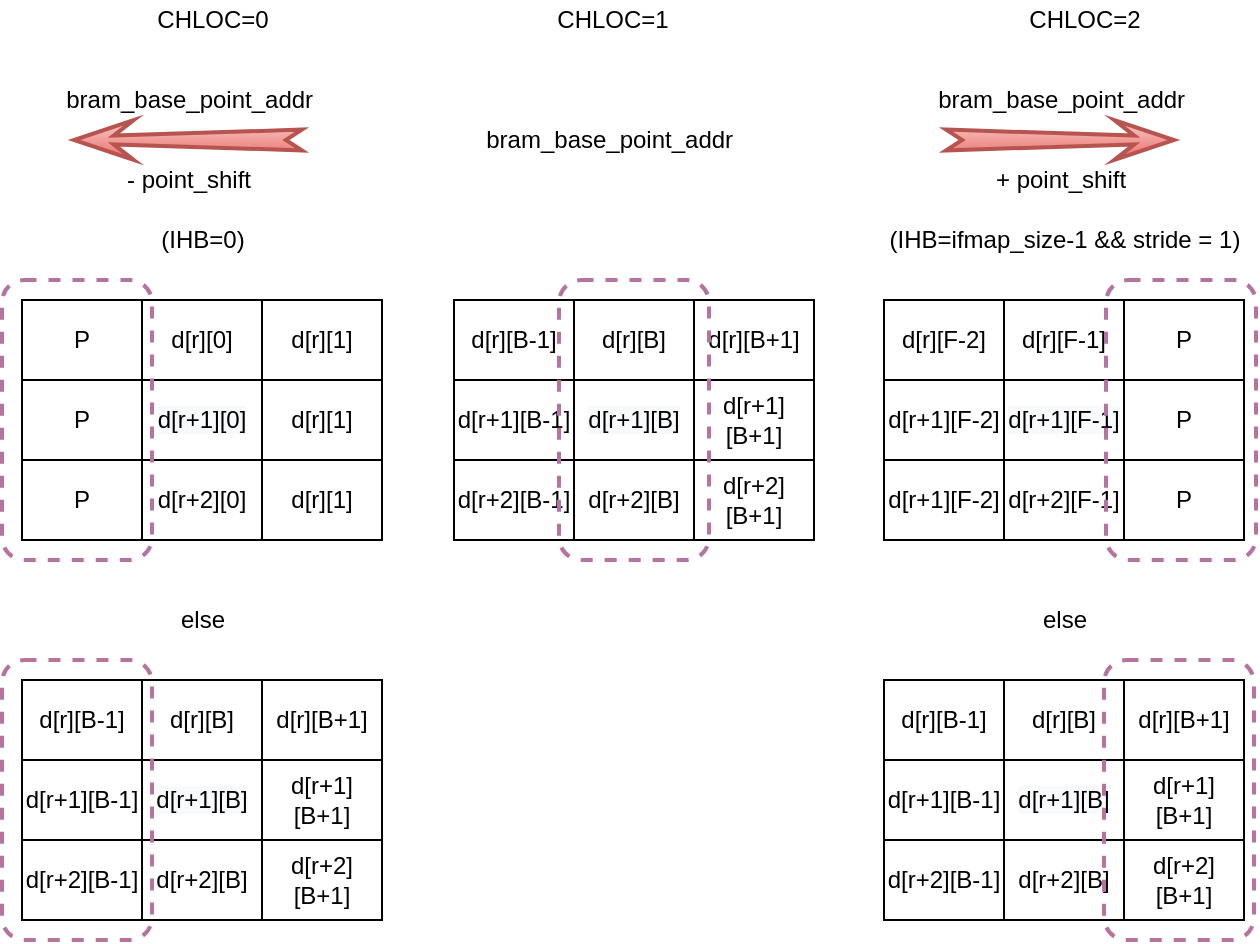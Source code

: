 <mxfile version="14.6.13" type="device"><diagram id="JHgOBHF48yr2PTAJWAAP" name="Page-1"><mxGraphModel dx="1024" dy="592" grid="1" gridSize="10" guides="1" tooltips="1" connect="1" arrows="1" fold="1" page="1" pageScale="1" pageWidth="827" pageHeight="1169" math="0" shadow="0"><root><mxCell id="0"/><mxCell id="1" parent="0"/><mxCell id="UQ8dB_kS0dN3fZ-3rfBx-1" value="" style="shape=table;html=1;whiteSpace=wrap;startSize=0;container=1;collapsible=0;childLayout=tableLayout;" vertex="1" parent="1"><mxGeometry x="84" y="220" width="180" height="120" as="geometry"/></mxCell><mxCell id="UQ8dB_kS0dN3fZ-3rfBx-2" value="" style="shape=partialRectangle;html=1;whiteSpace=wrap;collapsible=0;dropTarget=0;pointerEvents=0;fillColor=none;top=0;left=0;bottom=0;right=0;points=[[0,0.5],[1,0.5]];portConstraint=eastwest;" vertex="1" parent="UQ8dB_kS0dN3fZ-3rfBx-1"><mxGeometry width="180" height="40" as="geometry"/></mxCell><mxCell id="UQ8dB_kS0dN3fZ-3rfBx-3" value="P" style="shape=partialRectangle;html=1;whiteSpace=wrap;connectable=0;overflow=hidden;fillColor=none;top=0;left=0;bottom=0;right=0;" vertex="1" parent="UQ8dB_kS0dN3fZ-3rfBx-2"><mxGeometry width="60" height="40" as="geometry"/></mxCell><mxCell id="UQ8dB_kS0dN3fZ-3rfBx-4" value="d[r][0]" style="shape=partialRectangle;html=1;whiteSpace=wrap;connectable=0;overflow=hidden;fillColor=none;top=0;left=0;bottom=0;right=0;" vertex="1" parent="UQ8dB_kS0dN3fZ-3rfBx-2"><mxGeometry x="60" width="60" height="40" as="geometry"/></mxCell><mxCell id="UQ8dB_kS0dN3fZ-3rfBx-5" value="&lt;span&gt;d[r][1]&lt;/span&gt;" style="shape=partialRectangle;html=1;whiteSpace=wrap;connectable=0;overflow=hidden;fillColor=none;top=0;left=0;bottom=0;right=0;" vertex="1" parent="UQ8dB_kS0dN3fZ-3rfBx-2"><mxGeometry x="120" width="60" height="40" as="geometry"/></mxCell><mxCell id="UQ8dB_kS0dN3fZ-3rfBx-6" value="" style="shape=partialRectangle;html=1;whiteSpace=wrap;collapsible=0;dropTarget=0;pointerEvents=0;fillColor=none;top=0;left=0;bottom=0;right=0;points=[[0,0.5],[1,0.5]];portConstraint=eastwest;" vertex="1" parent="UQ8dB_kS0dN3fZ-3rfBx-1"><mxGeometry y="40" width="180" height="40" as="geometry"/></mxCell><mxCell id="UQ8dB_kS0dN3fZ-3rfBx-7" value="P" style="shape=partialRectangle;html=1;whiteSpace=wrap;connectable=0;overflow=hidden;fillColor=none;top=0;left=0;bottom=0;right=0;" vertex="1" parent="UQ8dB_kS0dN3fZ-3rfBx-6"><mxGeometry width="60" height="40" as="geometry"/></mxCell><mxCell id="UQ8dB_kS0dN3fZ-3rfBx-8" value="&lt;span style=&quot;color: rgb(0 , 0 , 0) ; font-family: &amp;#34;helvetica&amp;#34; ; font-size: 12px ; font-style: normal ; font-weight: 400 ; letter-spacing: normal ; text-align: center ; text-indent: 0px ; text-transform: none ; word-spacing: 0px ; background-color: rgb(248 , 249 , 250) ; display: inline ; float: none&quot;&gt;d[r+1][0]&lt;/span&gt;" style="shape=partialRectangle;html=1;whiteSpace=wrap;connectable=0;overflow=hidden;fillColor=none;top=0;left=0;bottom=0;right=0;" vertex="1" parent="UQ8dB_kS0dN3fZ-3rfBx-6"><mxGeometry x="60" width="60" height="40" as="geometry"/></mxCell><mxCell id="UQ8dB_kS0dN3fZ-3rfBx-9" value="&lt;span&gt;d[r][1]&lt;/span&gt;" style="shape=partialRectangle;html=1;whiteSpace=wrap;connectable=0;overflow=hidden;fillColor=none;top=0;left=0;bottom=0;right=0;" vertex="1" parent="UQ8dB_kS0dN3fZ-3rfBx-6"><mxGeometry x="120" width="60" height="40" as="geometry"/></mxCell><mxCell id="UQ8dB_kS0dN3fZ-3rfBx-10" value="" style="shape=partialRectangle;html=1;whiteSpace=wrap;collapsible=0;dropTarget=0;pointerEvents=0;fillColor=none;top=0;left=0;bottom=0;right=0;points=[[0,0.5],[1,0.5]];portConstraint=eastwest;" vertex="1" parent="UQ8dB_kS0dN3fZ-3rfBx-1"><mxGeometry y="80" width="180" height="40" as="geometry"/></mxCell><mxCell id="UQ8dB_kS0dN3fZ-3rfBx-11" value="P" style="shape=partialRectangle;html=1;whiteSpace=wrap;connectable=0;overflow=hidden;fillColor=none;top=0;left=0;bottom=0;right=0;" vertex="1" parent="UQ8dB_kS0dN3fZ-3rfBx-10"><mxGeometry width="60" height="40" as="geometry"/></mxCell><mxCell id="UQ8dB_kS0dN3fZ-3rfBx-12" value="&lt;span&gt;d[r+2][0]&lt;/span&gt;" style="shape=partialRectangle;html=1;whiteSpace=wrap;connectable=0;overflow=hidden;fillColor=none;top=0;left=0;bottom=0;right=0;" vertex="1" parent="UQ8dB_kS0dN3fZ-3rfBx-10"><mxGeometry x="60" width="60" height="40" as="geometry"/></mxCell><mxCell id="UQ8dB_kS0dN3fZ-3rfBx-13" value="&lt;span&gt;d[r][1]&lt;/span&gt;" style="shape=partialRectangle;html=1;whiteSpace=wrap;connectable=0;overflow=hidden;fillColor=none;top=0;left=0;bottom=0;right=0;" vertex="1" parent="UQ8dB_kS0dN3fZ-3rfBx-10"><mxGeometry x="120" width="60" height="40" as="geometry"/></mxCell><mxCell id="UQ8dB_kS0dN3fZ-3rfBx-18" value="(IHB=0)" style="text;html=1;align=center;verticalAlign=middle;resizable=0;points=[];autosize=1;strokeColor=none;" vertex="1" parent="1"><mxGeometry x="144" y="180" width="60" height="20" as="geometry"/></mxCell><mxCell id="UQ8dB_kS0dN3fZ-3rfBx-19" value="CHLOC=0" style="text;html=1;align=center;verticalAlign=middle;resizable=0;points=[];autosize=1;strokeColor=none;" vertex="1" parent="1"><mxGeometry x="144" y="70" width="70" height="20" as="geometry"/></mxCell><mxCell id="UQ8dB_kS0dN3fZ-3rfBx-23" value="" style="rounded=1;whiteSpace=wrap;html=1;fillColor=none;dashed=1;strokeWidth=2;strokeColor=#B5739D;" vertex="1" parent="1"><mxGeometry x="74" y="210" width="75" height="140" as="geometry"/></mxCell><mxCell id="UQ8dB_kS0dN3fZ-3rfBx-54" value="" style="shape=table;html=1;whiteSpace=wrap;startSize=0;container=1;collapsible=0;childLayout=tableLayout;" vertex="1" parent="1"><mxGeometry x="515" y="220" width="180" height="120" as="geometry"/></mxCell><mxCell id="UQ8dB_kS0dN3fZ-3rfBx-55" value="" style="shape=partialRectangle;html=1;whiteSpace=wrap;collapsible=0;dropTarget=0;pointerEvents=0;fillColor=none;top=0;left=0;bottom=0;right=0;points=[[0,0.5],[1,0.5]];portConstraint=eastwest;" vertex="1" parent="UQ8dB_kS0dN3fZ-3rfBx-54"><mxGeometry width="180" height="40" as="geometry"/></mxCell><mxCell id="UQ8dB_kS0dN3fZ-3rfBx-56" value="d[r][F-2]" style="shape=partialRectangle;html=1;whiteSpace=wrap;connectable=0;overflow=hidden;fillColor=none;top=0;left=0;bottom=0;right=0;" vertex="1" parent="UQ8dB_kS0dN3fZ-3rfBx-55"><mxGeometry width="60" height="40" as="geometry"/></mxCell><mxCell id="UQ8dB_kS0dN3fZ-3rfBx-57" value="d[r][F-1]" style="shape=partialRectangle;html=1;whiteSpace=wrap;connectable=0;overflow=hidden;fillColor=none;top=0;left=0;bottom=0;right=0;" vertex="1" parent="UQ8dB_kS0dN3fZ-3rfBx-55"><mxGeometry x="60" width="60" height="40" as="geometry"/></mxCell><mxCell id="UQ8dB_kS0dN3fZ-3rfBx-58" value="&lt;span&gt;P&lt;/span&gt;" style="shape=partialRectangle;html=1;whiteSpace=wrap;connectable=0;overflow=hidden;fillColor=none;top=0;left=0;bottom=0;right=0;" vertex="1" parent="UQ8dB_kS0dN3fZ-3rfBx-55"><mxGeometry x="120" width="60" height="40" as="geometry"/></mxCell><mxCell id="UQ8dB_kS0dN3fZ-3rfBx-59" value="" style="shape=partialRectangle;html=1;whiteSpace=wrap;collapsible=0;dropTarget=0;pointerEvents=0;fillColor=none;top=0;left=0;bottom=0;right=0;points=[[0,0.5],[1,0.5]];portConstraint=eastwest;" vertex="1" parent="UQ8dB_kS0dN3fZ-3rfBx-54"><mxGeometry y="40" width="180" height="40" as="geometry"/></mxCell><mxCell id="UQ8dB_kS0dN3fZ-3rfBx-60" value="d[r+1][F-2]" style="shape=partialRectangle;html=1;whiteSpace=wrap;connectable=0;overflow=hidden;fillColor=none;top=0;left=0;bottom=0;right=0;" vertex="1" parent="UQ8dB_kS0dN3fZ-3rfBx-59"><mxGeometry width="60" height="40" as="geometry"/></mxCell><mxCell id="UQ8dB_kS0dN3fZ-3rfBx-61" value="&lt;span style=&quot;color: rgb(0 , 0 , 0) ; font-family: &amp;#34;helvetica&amp;#34; ; font-size: 12px ; font-style: normal ; font-weight: 400 ; letter-spacing: normal ; text-align: center ; text-indent: 0px ; text-transform: none ; word-spacing: 0px ; background-color: rgb(248 , 249 , 250) ; display: inline ; float: none&quot;&gt;d[r+1][F-1]&lt;/span&gt;" style="shape=partialRectangle;html=1;whiteSpace=wrap;connectable=0;overflow=hidden;fillColor=none;top=0;left=0;bottom=0;right=0;" vertex="1" parent="UQ8dB_kS0dN3fZ-3rfBx-59"><mxGeometry x="60" width="60" height="40" as="geometry"/></mxCell><mxCell id="UQ8dB_kS0dN3fZ-3rfBx-62" value="&lt;span&gt;P&lt;/span&gt;" style="shape=partialRectangle;html=1;whiteSpace=wrap;connectable=0;overflow=hidden;fillColor=none;top=0;left=0;bottom=0;right=0;" vertex="1" parent="UQ8dB_kS0dN3fZ-3rfBx-59"><mxGeometry x="120" width="60" height="40" as="geometry"/></mxCell><mxCell id="UQ8dB_kS0dN3fZ-3rfBx-63" value="" style="shape=partialRectangle;html=1;whiteSpace=wrap;collapsible=0;dropTarget=0;pointerEvents=0;fillColor=none;top=0;left=0;bottom=0;right=0;points=[[0,0.5],[1,0.5]];portConstraint=eastwest;" vertex="1" parent="UQ8dB_kS0dN3fZ-3rfBx-54"><mxGeometry y="80" width="180" height="40" as="geometry"/></mxCell><mxCell id="UQ8dB_kS0dN3fZ-3rfBx-64" value="d[r+1][F-2]" style="shape=partialRectangle;html=1;whiteSpace=wrap;connectable=0;overflow=hidden;fillColor=none;top=0;left=0;bottom=0;right=0;" vertex="1" parent="UQ8dB_kS0dN3fZ-3rfBx-63"><mxGeometry width="60" height="40" as="geometry"/></mxCell><mxCell id="UQ8dB_kS0dN3fZ-3rfBx-65" value="&lt;span&gt;d[r+2][F-1]&lt;/span&gt;" style="shape=partialRectangle;html=1;whiteSpace=wrap;connectable=0;overflow=hidden;fillColor=none;top=0;left=0;bottom=0;right=0;" vertex="1" parent="UQ8dB_kS0dN3fZ-3rfBx-63"><mxGeometry x="60" width="60" height="40" as="geometry"/></mxCell><mxCell id="UQ8dB_kS0dN3fZ-3rfBx-66" value="&lt;span&gt;P&lt;/span&gt;" style="shape=partialRectangle;html=1;whiteSpace=wrap;connectable=0;overflow=hidden;fillColor=none;top=0;left=0;bottom=0;right=0;" vertex="1" parent="UQ8dB_kS0dN3fZ-3rfBx-63"><mxGeometry x="120" width="60" height="40" as="geometry"/></mxCell><mxCell id="UQ8dB_kS0dN3fZ-3rfBx-67" value="(IHB=ifmap_size-1 &amp;amp;&amp;amp; stride = 1)" style="text;html=1;align=center;verticalAlign=middle;resizable=0;points=[];autosize=1;strokeColor=none;" vertex="1" parent="1"><mxGeometry x="510" y="180" width="190" height="20" as="geometry"/></mxCell><mxCell id="UQ8dB_kS0dN3fZ-3rfBx-69" value="" style="shape=table;html=1;whiteSpace=wrap;startSize=0;container=1;collapsible=0;childLayout=tableLayout;" vertex="1" parent="1"><mxGeometry x="84" y="410" width="180" height="120" as="geometry"/></mxCell><mxCell id="UQ8dB_kS0dN3fZ-3rfBx-70" value="" style="shape=partialRectangle;html=1;whiteSpace=wrap;collapsible=0;dropTarget=0;pointerEvents=0;fillColor=none;top=0;left=0;bottom=0;right=0;points=[[0,0.5],[1,0.5]];portConstraint=eastwest;" vertex="1" parent="UQ8dB_kS0dN3fZ-3rfBx-69"><mxGeometry width="180" height="40" as="geometry"/></mxCell><mxCell id="UQ8dB_kS0dN3fZ-3rfBx-71" value="d[r][B-1]" style="shape=partialRectangle;html=1;whiteSpace=wrap;connectable=0;overflow=hidden;fillColor=none;top=0;left=0;bottom=0;right=0;" vertex="1" parent="UQ8dB_kS0dN3fZ-3rfBx-70"><mxGeometry width="60" height="40" as="geometry"/></mxCell><mxCell id="UQ8dB_kS0dN3fZ-3rfBx-72" value="d[r][B]" style="shape=partialRectangle;html=1;whiteSpace=wrap;connectable=0;overflow=hidden;fillColor=none;top=0;left=0;bottom=0;right=0;" vertex="1" parent="UQ8dB_kS0dN3fZ-3rfBx-70"><mxGeometry x="60" width="60" height="40" as="geometry"/></mxCell><mxCell id="UQ8dB_kS0dN3fZ-3rfBx-73" value="&lt;span style=&quot;font-family: &amp;#34;helvetica&amp;#34;&quot;&gt;d[r][B+1]&lt;/span&gt;" style="shape=partialRectangle;html=1;whiteSpace=wrap;connectable=0;overflow=hidden;fillColor=none;top=0;left=0;bottom=0;right=0;" vertex="1" parent="UQ8dB_kS0dN3fZ-3rfBx-70"><mxGeometry x="120" width="60" height="40" as="geometry"/></mxCell><mxCell id="UQ8dB_kS0dN3fZ-3rfBx-74" value="" style="shape=partialRectangle;html=1;whiteSpace=wrap;collapsible=0;dropTarget=0;pointerEvents=0;fillColor=none;top=0;left=0;bottom=0;right=0;points=[[0,0.5],[1,0.5]];portConstraint=eastwest;" vertex="1" parent="UQ8dB_kS0dN3fZ-3rfBx-69"><mxGeometry y="40" width="180" height="40" as="geometry"/></mxCell><mxCell id="UQ8dB_kS0dN3fZ-3rfBx-75" value="d[r+1][B-1]" style="shape=partialRectangle;html=1;whiteSpace=wrap;connectable=0;overflow=hidden;fillColor=none;top=0;left=0;bottom=0;right=0;" vertex="1" parent="UQ8dB_kS0dN3fZ-3rfBx-74"><mxGeometry width="60" height="40" as="geometry"/></mxCell><mxCell id="UQ8dB_kS0dN3fZ-3rfBx-76" value="&lt;span style=&quot;color: rgb(0 , 0 , 0) ; font-family: &amp;#34;helvetica&amp;#34; ; font-size: 12px ; font-style: normal ; font-weight: 400 ; letter-spacing: normal ; text-align: center ; text-indent: 0px ; text-transform: none ; word-spacing: 0px ; background-color: rgb(248 , 249 , 250) ; display: inline ; float: none&quot;&gt;d[r+1][B]&lt;/span&gt;" style="shape=partialRectangle;html=1;whiteSpace=wrap;connectable=0;overflow=hidden;fillColor=none;top=0;left=0;bottom=0;right=0;" vertex="1" parent="UQ8dB_kS0dN3fZ-3rfBx-74"><mxGeometry x="60" width="60" height="40" as="geometry"/></mxCell><mxCell id="UQ8dB_kS0dN3fZ-3rfBx-77" value="&lt;span style=&quot;font-family: &amp;#34;helvetica&amp;#34;&quot;&gt;d[r+1][B+1]&lt;/span&gt;" style="shape=partialRectangle;html=1;whiteSpace=wrap;connectable=0;overflow=hidden;fillColor=none;top=0;left=0;bottom=0;right=0;" vertex="1" parent="UQ8dB_kS0dN3fZ-3rfBx-74"><mxGeometry x="120" width="60" height="40" as="geometry"/></mxCell><mxCell id="UQ8dB_kS0dN3fZ-3rfBx-78" value="" style="shape=partialRectangle;html=1;whiteSpace=wrap;collapsible=0;dropTarget=0;pointerEvents=0;fillColor=none;top=0;left=0;bottom=0;right=0;points=[[0,0.5],[1,0.5]];portConstraint=eastwest;" vertex="1" parent="UQ8dB_kS0dN3fZ-3rfBx-69"><mxGeometry y="80" width="180" height="40" as="geometry"/></mxCell><mxCell id="UQ8dB_kS0dN3fZ-3rfBx-79" value="d[r+2][B-1]" style="shape=partialRectangle;html=1;whiteSpace=wrap;connectable=0;overflow=hidden;fillColor=none;top=0;left=0;bottom=0;right=0;" vertex="1" parent="UQ8dB_kS0dN3fZ-3rfBx-78"><mxGeometry width="60" height="40" as="geometry"/></mxCell><mxCell id="UQ8dB_kS0dN3fZ-3rfBx-80" value="&lt;span&gt;d[r+2][B]&lt;/span&gt;" style="shape=partialRectangle;html=1;whiteSpace=wrap;connectable=0;overflow=hidden;fillColor=none;top=0;left=0;bottom=0;right=0;" vertex="1" parent="UQ8dB_kS0dN3fZ-3rfBx-78"><mxGeometry x="60" width="60" height="40" as="geometry"/></mxCell><mxCell id="UQ8dB_kS0dN3fZ-3rfBx-81" value="&lt;span style=&quot;font-family: &amp;#34;helvetica&amp;#34;&quot;&gt;d[r+2][B+1]&lt;/span&gt;" style="shape=partialRectangle;html=1;whiteSpace=wrap;connectable=0;overflow=hidden;fillColor=none;top=0;left=0;bottom=0;right=0;" vertex="1" parent="UQ8dB_kS0dN3fZ-3rfBx-78"><mxGeometry x="120" width="60" height="40" as="geometry"/></mxCell><mxCell id="UQ8dB_kS0dN3fZ-3rfBx-82" value="else" style="text;html=1;align=center;verticalAlign=middle;resizable=0;points=[];autosize=1;strokeColor=none;" vertex="1" parent="1"><mxGeometry x="154" y="370" width="40" height="20" as="geometry"/></mxCell><mxCell id="UQ8dB_kS0dN3fZ-3rfBx-68" value="" style="rounded=1;whiteSpace=wrap;html=1;fillColor=none;dashed=1;strokeWidth=2;strokeColor=#B5739D;" vertex="1" parent="1"><mxGeometry x="626" y="210" width="75" height="140" as="geometry"/></mxCell><mxCell id="UQ8dB_kS0dN3fZ-3rfBx-83" value="" style="rounded=1;whiteSpace=wrap;html=1;fillColor=none;dashed=1;strokeWidth=2;strokeColor=#B5739D;" vertex="1" parent="1"><mxGeometry x="74" y="400" width="75" height="140" as="geometry"/></mxCell><mxCell id="UQ8dB_kS0dN3fZ-3rfBx-84" value="bram_base_point_addr&amp;nbsp;" style="text;html=1;align=center;verticalAlign=middle;resizable=0;points=[];autosize=1;strokeColor=none;" vertex="1" parent="1"><mxGeometry x="99" y="110" width="140" height="20" as="geometry"/></mxCell><mxCell id="UQ8dB_kS0dN3fZ-3rfBx-86" value="" style="html=1;shadow=0;dashed=0;align=center;verticalAlign=middle;shape=mxgraph.arrows2.stylisedArrow;dy=0.78;dx=19.86;notch=8.09;feather=0.48;rounded=1;strokeWidth=2;fillColor=#f8cecc;flipH=1;strokeColor=#b85450;gradientColor=#ea6b66;" vertex="1" parent="1"><mxGeometry x="110" y="130" width="114" height="20" as="geometry"/></mxCell><mxCell id="UQ8dB_kS0dN3fZ-3rfBx-87" value="- point_shift" style="text;html=1;align=center;verticalAlign=middle;resizable=0;points=[];autosize=1;strokeColor=none;" vertex="1" parent="1"><mxGeometry x="127" y="150" width="80" height="20" as="geometry"/></mxCell><mxCell id="UQ8dB_kS0dN3fZ-3rfBx-88" value="CHLOC=1" style="text;html=1;align=center;verticalAlign=middle;resizable=0;points=[];autosize=1;strokeColor=none;" vertex="1" parent="1"><mxGeometry x="344" y="70" width="70" height="20" as="geometry"/></mxCell><mxCell id="UQ8dB_kS0dN3fZ-3rfBx-89" value="bram_base_point_addr&amp;nbsp;" style="text;html=1;align=center;verticalAlign=middle;resizable=0;points=[];autosize=1;strokeColor=none;" vertex="1" parent="1"><mxGeometry x="309" y="130" width="140" height="20" as="geometry"/></mxCell><mxCell id="UQ8dB_kS0dN3fZ-3rfBx-91" value="" style="shape=table;html=1;whiteSpace=wrap;startSize=0;container=1;collapsible=0;childLayout=tableLayout;" vertex="1" parent="1"><mxGeometry x="300" y="220" width="180" height="120" as="geometry"/></mxCell><mxCell id="UQ8dB_kS0dN3fZ-3rfBx-92" value="" style="shape=partialRectangle;html=1;whiteSpace=wrap;collapsible=0;dropTarget=0;pointerEvents=0;fillColor=none;top=0;left=0;bottom=0;right=0;points=[[0,0.5],[1,0.5]];portConstraint=eastwest;" vertex="1" parent="UQ8dB_kS0dN3fZ-3rfBx-91"><mxGeometry width="180" height="40" as="geometry"/></mxCell><mxCell id="UQ8dB_kS0dN3fZ-3rfBx-93" value="d[r][B-1]" style="shape=partialRectangle;html=1;whiteSpace=wrap;connectable=0;overflow=hidden;fillColor=none;top=0;left=0;bottom=0;right=0;" vertex="1" parent="UQ8dB_kS0dN3fZ-3rfBx-92"><mxGeometry width="60" height="40" as="geometry"/></mxCell><mxCell id="UQ8dB_kS0dN3fZ-3rfBx-94" value="d[r][B]" style="shape=partialRectangle;html=1;whiteSpace=wrap;connectable=0;overflow=hidden;fillColor=none;top=0;left=0;bottom=0;right=0;" vertex="1" parent="UQ8dB_kS0dN3fZ-3rfBx-92"><mxGeometry x="60" width="60" height="40" as="geometry"/></mxCell><mxCell id="UQ8dB_kS0dN3fZ-3rfBx-95" value="&lt;span style=&quot;font-family: &amp;#34;helvetica&amp;#34;&quot;&gt;d[r][B+1]&lt;/span&gt;" style="shape=partialRectangle;html=1;whiteSpace=wrap;connectable=0;overflow=hidden;fillColor=none;top=0;left=0;bottom=0;right=0;" vertex="1" parent="UQ8dB_kS0dN3fZ-3rfBx-92"><mxGeometry x="120" width="60" height="40" as="geometry"/></mxCell><mxCell id="UQ8dB_kS0dN3fZ-3rfBx-96" value="" style="shape=partialRectangle;html=1;whiteSpace=wrap;collapsible=0;dropTarget=0;pointerEvents=0;fillColor=none;top=0;left=0;bottom=0;right=0;points=[[0,0.5],[1,0.5]];portConstraint=eastwest;" vertex="1" parent="UQ8dB_kS0dN3fZ-3rfBx-91"><mxGeometry y="40" width="180" height="40" as="geometry"/></mxCell><mxCell id="UQ8dB_kS0dN3fZ-3rfBx-97" value="d[r+1][B-1]" style="shape=partialRectangle;html=1;whiteSpace=wrap;connectable=0;overflow=hidden;fillColor=none;top=0;left=0;bottom=0;right=0;" vertex="1" parent="UQ8dB_kS0dN3fZ-3rfBx-96"><mxGeometry width="60" height="40" as="geometry"/></mxCell><mxCell id="UQ8dB_kS0dN3fZ-3rfBx-98" value="&lt;span style=&quot;color: rgb(0 , 0 , 0) ; font-family: &amp;#34;helvetica&amp;#34; ; font-size: 12px ; font-style: normal ; font-weight: 400 ; letter-spacing: normal ; text-align: center ; text-indent: 0px ; text-transform: none ; word-spacing: 0px ; background-color: rgb(248 , 249 , 250) ; display: inline ; float: none&quot;&gt;d[r+1][B]&lt;/span&gt;" style="shape=partialRectangle;html=1;whiteSpace=wrap;connectable=0;overflow=hidden;fillColor=none;top=0;left=0;bottom=0;right=0;" vertex="1" parent="UQ8dB_kS0dN3fZ-3rfBx-96"><mxGeometry x="60" width="60" height="40" as="geometry"/></mxCell><mxCell id="UQ8dB_kS0dN3fZ-3rfBx-99" value="&lt;span style=&quot;font-family: &amp;#34;helvetica&amp;#34;&quot;&gt;d[r+1][B+1]&lt;/span&gt;" style="shape=partialRectangle;html=1;whiteSpace=wrap;connectable=0;overflow=hidden;fillColor=none;top=0;left=0;bottom=0;right=0;" vertex="1" parent="UQ8dB_kS0dN3fZ-3rfBx-96"><mxGeometry x="120" width="60" height="40" as="geometry"/></mxCell><mxCell id="UQ8dB_kS0dN3fZ-3rfBx-100" value="" style="shape=partialRectangle;html=1;whiteSpace=wrap;collapsible=0;dropTarget=0;pointerEvents=0;fillColor=none;top=0;left=0;bottom=0;right=0;points=[[0,0.5],[1,0.5]];portConstraint=eastwest;" vertex="1" parent="UQ8dB_kS0dN3fZ-3rfBx-91"><mxGeometry y="80" width="180" height="40" as="geometry"/></mxCell><mxCell id="UQ8dB_kS0dN3fZ-3rfBx-101" value="d[r+2][B-1]" style="shape=partialRectangle;html=1;whiteSpace=wrap;connectable=0;overflow=hidden;fillColor=none;top=0;left=0;bottom=0;right=0;" vertex="1" parent="UQ8dB_kS0dN3fZ-3rfBx-100"><mxGeometry width="60" height="40" as="geometry"/></mxCell><mxCell id="UQ8dB_kS0dN3fZ-3rfBx-102" value="&lt;span&gt;d[r+2][B]&lt;/span&gt;" style="shape=partialRectangle;html=1;whiteSpace=wrap;connectable=0;overflow=hidden;fillColor=none;top=0;left=0;bottom=0;right=0;" vertex="1" parent="UQ8dB_kS0dN3fZ-3rfBx-100"><mxGeometry x="60" width="60" height="40" as="geometry"/></mxCell><mxCell id="UQ8dB_kS0dN3fZ-3rfBx-103" value="&lt;span style=&quot;font-family: &amp;#34;helvetica&amp;#34;&quot;&gt;d[r+2][B+1]&lt;/span&gt;" style="shape=partialRectangle;html=1;whiteSpace=wrap;connectable=0;overflow=hidden;fillColor=none;top=0;left=0;bottom=0;right=0;" vertex="1" parent="UQ8dB_kS0dN3fZ-3rfBx-100"><mxGeometry x="120" width="60" height="40" as="geometry"/></mxCell><mxCell id="UQ8dB_kS0dN3fZ-3rfBx-104" value="" style="rounded=1;whiteSpace=wrap;html=1;fillColor=none;dashed=1;strokeWidth=2;strokeColor=#B5739D;" vertex="1" parent="1"><mxGeometry x="352.5" y="210" width="75" height="140" as="geometry"/></mxCell><mxCell id="UQ8dB_kS0dN3fZ-3rfBx-106" value="CHLOC=2" style="text;html=1;align=center;verticalAlign=middle;resizable=0;points=[];autosize=1;strokeColor=none;" vertex="1" parent="1"><mxGeometry x="580" y="70" width="70" height="20" as="geometry"/></mxCell><mxCell id="UQ8dB_kS0dN3fZ-3rfBx-107" value="bram_base_point_addr&amp;nbsp;" style="text;html=1;align=center;verticalAlign=middle;resizable=0;points=[];autosize=1;strokeColor=none;" vertex="1" parent="1"><mxGeometry x="535" y="110" width="140" height="20" as="geometry"/></mxCell><mxCell id="UQ8dB_kS0dN3fZ-3rfBx-108" value="" style="html=1;shadow=0;dashed=0;align=center;verticalAlign=middle;shape=mxgraph.arrows2.stylisedArrow;dy=0.78;dx=19.86;notch=8.09;feather=0.48;rounded=1;strokeWidth=2;fillColor=#f8cecc;flipH=0;strokeColor=#b85450;gradientColor=#ea6b66;" vertex="1" parent="1"><mxGeometry x="546" y="130" width="114" height="20" as="geometry"/></mxCell><mxCell id="UQ8dB_kS0dN3fZ-3rfBx-109" value="+ point_shift" style="text;html=1;align=center;verticalAlign=middle;resizable=0;points=[];autosize=1;strokeColor=none;" vertex="1" parent="1"><mxGeometry x="563" y="150" width="80" height="20" as="geometry"/></mxCell><mxCell id="UQ8dB_kS0dN3fZ-3rfBx-110" value="" style="shape=table;html=1;whiteSpace=wrap;startSize=0;container=1;collapsible=0;childLayout=tableLayout;" vertex="1" parent="1"><mxGeometry x="515" y="410" width="180" height="120" as="geometry"/></mxCell><mxCell id="UQ8dB_kS0dN3fZ-3rfBx-111" value="" style="shape=partialRectangle;html=1;whiteSpace=wrap;collapsible=0;dropTarget=0;pointerEvents=0;fillColor=none;top=0;left=0;bottom=0;right=0;points=[[0,0.5],[1,0.5]];portConstraint=eastwest;" vertex="1" parent="UQ8dB_kS0dN3fZ-3rfBx-110"><mxGeometry width="180" height="40" as="geometry"/></mxCell><mxCell id="UQ8dB_kS0dN3fZ-3rfBx-112" value="d[r][B-1]" style="shape=partialRectangle;html=1;whiteSpace=wrap;connectable=0;overflow=hidden;fillColor=none;top=0;left=0;bottom=0;right=0;" vertex="1" parent="UQ8dB_kS0dN3fZ-3rfBx-111"><mxGeometry width="60" height="40" as="geometry"/></mxCell><mxCell id="UQ8dB_kS0dN3fZ-3rfBx-113" value="d[r][B]" style="shape=partialRectangle;html=1;whiteSpace=wrap;connectable=0;overflow=hidden;fillColor=none;top=0;left=0;bottom=0;right=0;" vertex="1" parent="UQ8dB_kS0dN3fZ-3rfBx-111"><mxGeometry x="60" width="60" height="40" as="geometry"/></mxCell><mxCell id="UQ8dB_kS0dN3fZ-3rfBx-114" value="&lt;span style=&quot;font-family: &amp;#34;helvetica&amp;#34;&quot;&gt;d[r][B+1]&lt;/span&gt;" style="shape=partialRectangle;html=1;whiteSpace=wrap;connectable=0;overflow=hidden;fillColor=none;top=0;left=0;bottom=0;right=0;" vertex="1" parent="UQ8dB_kS0dN3fZ-3rfBx-111"><mxGeometry x="120" width="60" height="40" as="geometry"/></mxCell><mxCell id="UQ8dB_kS0dN3fZ-3rfBx-115" value="" style="shape=partialRectangle;html=1;whiteSpace=wrap;collapsible=0;dropTarget=0;pointerEvents=0;fillColor=none;top=0;left=0;bottom=0;right=0;points=[[0,0.5],[1,0.5]];portConstraint=eastwest;" vertex="1" parent="UQ8dB_kS0dN3fZ-3rfBx-110"><mxGeometry y="40" width="180" height="40" as="geometry"/></mxCell><mxCell id="UQ8dB_kS0dN3fZ-3rfBx-116" value="d[r+1][B-1]" style="shape=partialRectangle;html=1;whiteSpace=wrap;connectable=0;overflow=hidden;fillColor=none;top=0;left=0;bottom=0;right=0;" vertex="1" parent="UQ8dB_kS0dN3fZ-3rfBx-115"><mxGeometry width="60" height="40" as="geometry"/></mxCell><mxCell id="UQ8dB_kS0dN3fZ-3rfBx-117" value="&lt;span style=&quot;color: rgb(0 , 0 , 0) ; font-family: &amp;#34;helvetica&amp;#34; ; font-size: 12px ; font-style: normal ; font-weight: 400 ; letter-spacing: normal ; text-align: center ; text-indent: 0px ; text-transform: none ; word-spacing: 0px ; background-color: rgb(248 , 249 , 250) ; display: inline ; float: none&quot;&gt;d[r+1][B]&lt;/span&gt;" style="shape=partialRectangle;html=1;whiteSpace=wrap;connectable=0;overflow=hidden;fillColor=none;top=0;left=0;bottom=0;right=0;" vertex="1" parent="UQ8dB_kS0dN3fZ-3rfBx-115"><mxGeometry x="60" width="60" height="40" as="geometry"/></mxCell><mxCell id="UQ8dB_kS0dN3fZ-3rfBx-118" value="&lt;span style=&quot;font-family: &amp;#34;helvetica&amp;#34;&quot;&gt;d[r+1][B+1]&lt;/span&gt;" style="shape=partialRectangle;html=1;whiteSpace=wrap;connectable=0;overflow=hidden;fillColor=none;top=0;left=0;bottom=0;right=0;" vertex="1" parent="UQ8dB_kS0dN3fZ-3rfBx-115"><mxGeometry x="120" width="60" height="40" as="geometry"/></mxCell><mxCell id="UQ8dB_kS0dN3fZ-3rfBx-119" value="" style="shape=partialRectangle;html=1;whiteSpace=wrap;collapsible=0;dropTarget=0;pointerEvents=0;fillColor=none;top=0;left=0;bottom=0;right=0;points=[[0,0.5],[1,0.5]];portConstraint=eastwest;" vertex="1" parent="UQ8dB_kS0dN3fZ-3rfBx-110"><mxGeometry y="80" width="180" height="40" as="geometry"/></mxCell><mxCell id="UQ8dB_kS0dN3fZ-3rfBx-120" value="d[r+2][B-1]" style="shape=partialRectangle;html=1;whiteSpace=wrap;connectable=0;overflow=hidden;fillColor=none;top=0;left=0;bottom=0;right=0;" vertex="1" parent="UQ8dB_kS0dN3fZ-3rfBx-119"><mxGeometry width="60" height="40" as="geometry"/></mxCell><mxCell id="UQ8dB_kS0dN3fZ-3rfBx-121" value="&lt;span&gt;d[r+2][B]&lt;/span&gt;" style="shape=partialRectangle;html=1;whiteSpace=wrap;connectable=0;overflow=hidden;fillColor=none;top=0;left=0;bottom=0;right=0;" vertex="1" parent="UQ8dB_kS0dN3fZ-3rfBx-119"><mxGeometry x="60" width="60" height="40" as="geometry"/></mxCell><mxCell id="UQ8dB_kS0dN3fZ-3rfBx-122" value="&lt;span style=&quot;font-family: &amp;#34;helvetica&amp;#34;&quot;&gt;d[r+2][B+1]&lt;/span&gt;" style="shape=partialRectangle;html=1;whiteSpace=wrap;connectable=0;overflow=hidden;fillColor=none;top=0;left=0;bottom=0;right=0;" vertex="1" parent="UQ8dB_kS0dN3fZ-3rfBx-119"><mxGeometry x="120" width="60" height="40" as="geometry"/></mxCell><mxCell id="UQ8dB_kS0dN3fZ-3rfBx-123" value="else" style="text;html=1;align=center;verticalAlign=middle;resizable=0;points=[];autosize=1;strokeColor=none;" vertex="1" parent="1"><mxGeometry x="585" y="370" width="40" height="20" as="geometry"/></mxCell><mxCell id="UQ8dB_kS0dN3fZ-3rfBx-124" value="" style="rounded=1;whiteSpace=wrap;html=1;fillColor=none;dashed=1;strokeWidth=2;strokeColor=#B5739D;" vertex="1" parent="1"><mxGeometry x="625" y="400" width="75" height="140" as="geometry"/></mxCell></root></mxGraphModel></diagram></mxfile>